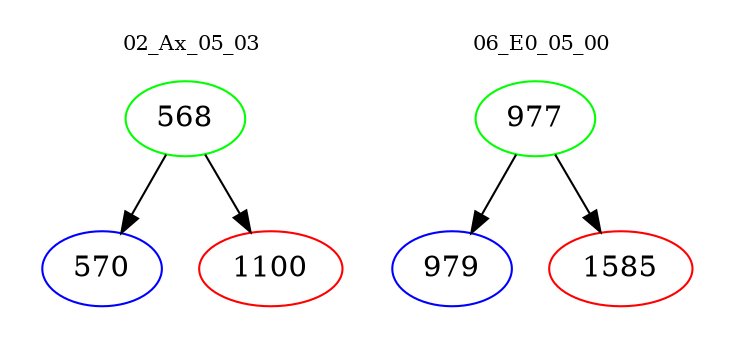digraph{
subgraph cluster_0 {
color = white
label = "02_Ax_05_03";
fontsize=10;
T0_568 [label="568", color="green"]
T0_568 -> T0_570 [color="black"]
T0_570 [label="570", color="blue"]
T0_568 -> T0_1100 [color="black"]
T0_1100 [label="1100", color="red"]
}
subgraph cluster_1 {
color = white
label = "06_E0_05_00";
fontsize=10;
T1_977 [label="977", color="green"]
T1_977 -> T1_979 [color="black"]
T1_979 [label="979", color="blue"]
T1_977 -> T1_1585 [color="black"]
T1_1585 [label="1585", color="red"]
}
}
